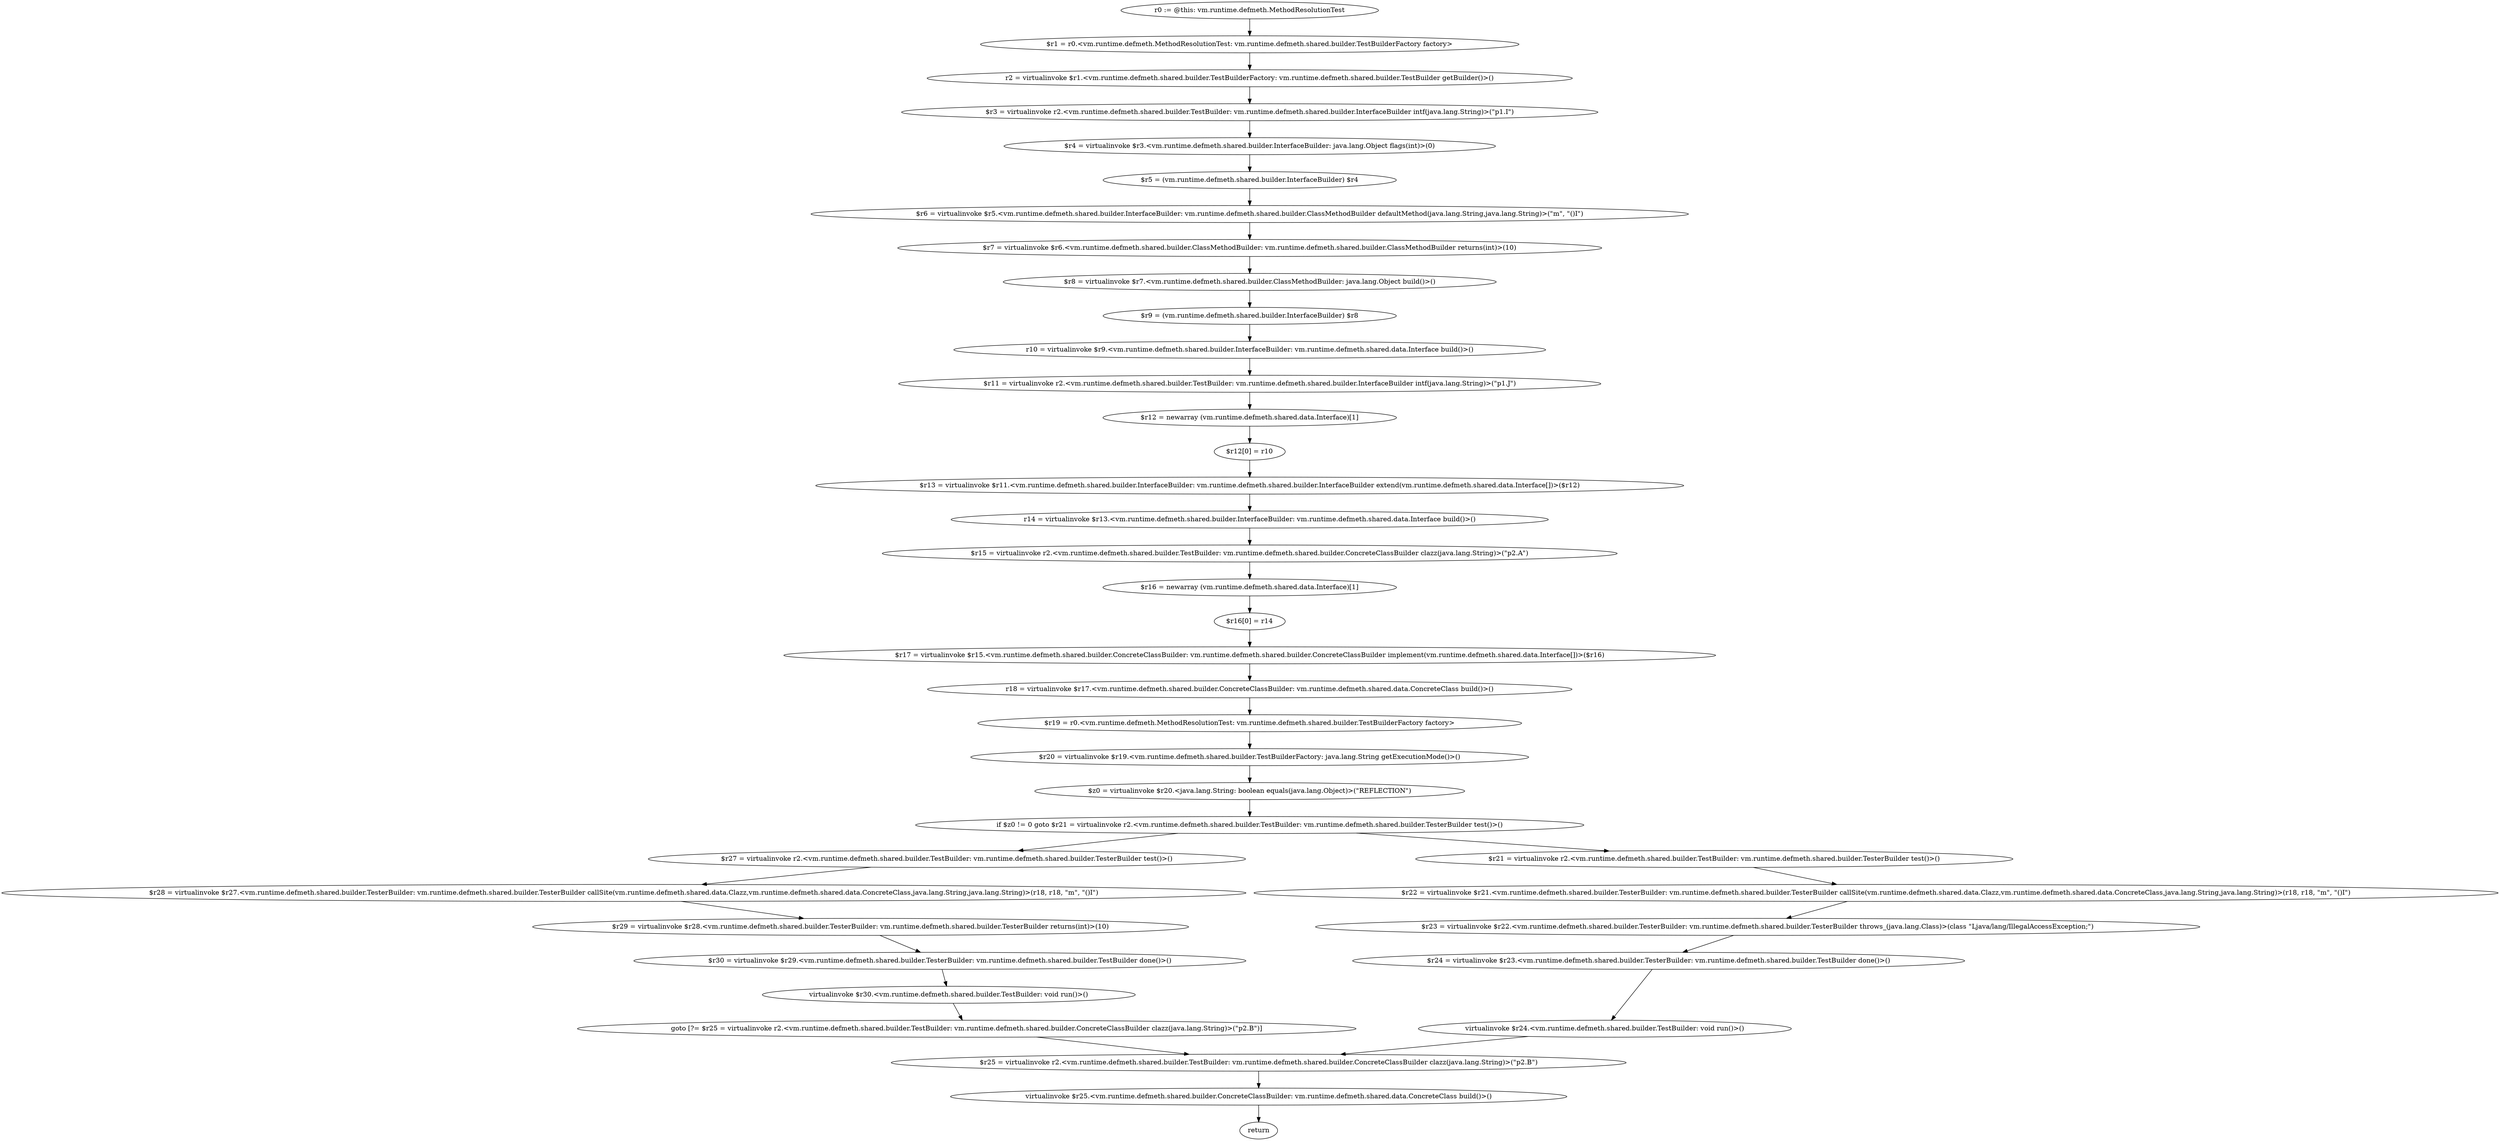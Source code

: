 digraph "unitGraph" {
    "r0 := @this: vm.runtime.defmeth.MethodResolutionTest"
    "$r1 = r0.<vm.runtime.defmeth.MethodResolutionTest: vm.runtime.defmeth.shared.builder.TestBuilderFactory factory>"
    "r2 = virtualinvoke $r1.<vm.runtime.defmeth.shared.builder.TestBuilderFactory: vm.runtime.defmeth.shared.builder.TestBuilder getBuilder()>()"
    "$r3 = virtualinvoke r2.<vm.runtime.defmeth.shared.builder.TestBuilder: vm.runtime.defmeth.shared.builder.InterfaceBuilder intf(java.lang.String)>(\"p1.I\")"
    "$r4 = virtualinvoke $r3.<vm.runtime.defmeth.shared.builder.InterfaceBuilder: java.lang.Object flags(int)>(0)"
    "$r5 = (vm.runtime.defmeth.shared.builder.InterfaceBuilder) $r4"
    "$r6 = virtualinvoke $r5.<vm.runtime.defmeth.shared.builder.InterfaceBuilder: vm.runtime.defmeth.shared.builder.ClassMethodBuilder defaultMethod(java.lang.String,java.lang.String)>(\"m\", \"()I\")"
    "$r7 = virtualinvoke $r6.<vm.runtime.defmeth.shared.builder.ClassMethodBuilder: vm.runtime.defmeth.shared.builder.ClassMethodBuilder returns(int)>(10)"
    "$r8 = virtualinvoke $r7.<vm.runtime.defmeth.shared.builder.ClassMethodBuilder: java.lang.Object build()>()"
    "$r9 = (vm.runtime.defmeth.shared.builder.InterfaceBuilder) $r8"
    "r10 = virtualinvoke $r9.<vm.runtime.defmeth.shared.builder.InterfaceBuilder: vm.runtime.defmeth.shared.data.Interface build()>()"
    "$r11 = virtualinvoke r2.<vm.runtime.defmeth.shared.builder.TestBuilder: vm.runtime.defmeth.shared.builder.InterfaceBuilder intf(java.lang.String)>(\"p1.J\")"
    "$r12 = newarray (vm.runtime.defmeth.shared.data.Interface)[1]"
    "$r12[0] = r10"
    "$r13 = virtualinvoke $r11.<vm.runtime.defmeth.shared.builder.InterfaceBuilder: vm.runtime.defmeth.shared.builder.InterfaceBuilder extend(vm.runtime.defmeth.shared.data.Interface[])>($r12)"
    "r14 = virtualinvoke $r13.<vm.runtime.defmeth.shared.builder.InterfaceBuilder: vm.runtime.defmeth.shared.data.Interface build()>()"
    "$r15 = virtualinvoke r2.<vm.runtime.defmeth.shared.builder.TestBuilder: vm.runtime.defmeth.shared.builder.ConcreteClassBuilder clazz(java.lang.String)>(\"p2.A\")"
    "$r16 = newarray (vm.runtime.defmeth.shared.data.Interface)[1]"
    "$r16[0] = r14"
    "$r17 = virtualinvoke $r15.<vm.runtime.defmeth.shared.builder.ConcreteClassBuilder: vm.runtime.defmeth.shared.builder.ConcreteClassBuilder implement(vm.runtime.defmeth.shared.data.Interface[])>($r16)"
    "r18 = virtualinvoke $r17.<vm.runtime.defmeth.shared.builder.ConcreteClassBuilder: vm.runtime.defmeth.shared.data.ConcreteClass build()>()"
    "$r19 = r0.<vm.runtime.defmeth.MethodResolutionTest: vm.runtime.defmeth.shared.builder.TestBuilderFactory factory>"
    "$r20 = virtualinvoke $r19.<vm.runtime.defmeth.shared.builder.TestBuilderFactory: java.lang.String getExecutionMode()>()"
    "$z0 = virtualinvoke $r20.<java.lang.String: boolean equals(java.lang.Object)>(\"REFLECTION\")"
    "if $z0 != 0 goto $r21 = virtualinvoke r2.<vm.runtime.defmeth.shared.builder.TestBuilder: vm.runtime.defmeth.shared.builder.TesterBuilder test()>()"
    "$r27 = virtualinvoke r2.<vm.runtime.defmeth.shared.builder.TestBuilder: vm.runtime.defmeth.shared.builder.TesterBuilder test()>()"
    "$r28 = virtualinvoke $r27.<vm.runtime.defmeth.shared.builder.TesterBuilder: vm.runtime.defmeth.shared.builder.TesterBuilder callSite(vm.runtime.defmeth.shared.data.Clazz,vm.runtime.defmeth.shared.data.ConcreteClass,java.lang.String,java.lang.String)>(r18, r18, \"m\", \"()I\")"
    "$r29 = virtualinvoke $r28.<vm.runtime.defmeth.shared.builder.TesterBuilder: vm.runtime.defmeth.shared.builder.TesterBuilder returns(int)>(10)"
    "$r30 = virtualinvoke $r29.<vm.runtime.defmeth.shared.builder.TesterBuilder: vm.runtime.defmeth.shared.builder.TestBuilder done()>()"
    "virtualinvoke $r30.<vm.runtime.defmeth.shared.builder.TestBuilder: void run()>()"
    "goto [?= $r25 = virtualinvoke r2.<vm.runtime.defmeth.shared.builder.TestBuilder: vm.runtime.defmeth.shared.builder.ConcreteClassBuilder clazz(java.lang.String)>(\"p2.B\")]"
    "$r21 = virtualinvoke r2.<vm.runtime.defmeth.shared.builder.TestBuilder: vm.runtime.defmeth.shared.builder.TesterBuilder test()>()"
    "$r22 = virtualinvoke $r21.<vm.runtime.defmeth.shared.builder.TesterBuilder: vm.runtime.defmeth.shared.builder.TesterBuilder callSite(vm.runtime.defmeth.shared.data.Clazz,vm.runtime.defmeth.shared.data.ConcreteClass,java.lang.String,java.lang.String)>(r18, r18, \"m\", \"()I\")"
    "$r23 = virtualinvoke $r22.<vm.runtime.defmeth.shared.builder.TesterBuilder: vm.runtime.defmeth.shared.builder.TesterBuilder throws_(java.lang.Class)>(class \"Ljava/lang/IllegalAccessException;\")"
    "$r24 = virtualinvoke $r23.<vm.runtime.defmeth.shared.builder.TesterBuilder: vm.runtime.defmeth.shared.builder.TestBuilder done()>()"
    "virtualinvoke $r24.<vm.runtime.defmeth.shared.builder.TestBuilder: void run()>()"
    "$r25 = virtualinvoke r2.<vm.runtime.defmeth.shared.builder.TestBuilder: vm.runtime.defmeth.shared.builder.ConcreteClassBuilder clazz(java.lang.String)>(\"p2.B\")"
    "virtualinvoke $r25.<vm.runtime.defmeth.shared.builder.ConcreteClassBuilder: vm.runtime.defmeth.shared.data.ConcreteClass build()>()"
    "return"
    "r0 := @this: vm.runtime.defmeth.MethodResolutionTest"->"$r1 = r0.<vm.runtime.defmeth.MethodResolutionTest: vm.runtime.defmeth.shared.builder.TestBuilderFactory factory>";
    "$r1 = r0.<vm.runtime.defmeth.MethodResolutionTest: vm.runtime.defmeth.shared.builder.TestBuilderFactory factory>"->"r2 = virtualinvoke $r1.<vm.runtime.defmeth.shared.builder.TestBuilderFactory: vm.runtime.defmeth.shared.builder.TestBuilder getBuilder()>()";
    "r2 = virtualinvoke $r1.<vm.runtime.defmeth.shared.builder.TestBuilderFactory: vm.runtime.defmeth.shared.builder.TestBuilder getBuilder()>()"->"$r3 = virtualinvoke r2.<vm.runtime.defmeth.shared.builder.TestBuilder: vm.runtime.defmeth.shared.builder.InterfaceBuilder intf(java.lang.String)>(\"p1.I\")";
    "$r3 = virtualinvoke r2.<vm.runtime.defmeth.shared.builder.TestBuilder: vm.runtime.defmeth.shared.builder.InterfaceBuilder intf(java.lang.String)>(\"p1.I\")"->"$r4 = virtualinvoke $r3.<vm.runtime.defmeth.shared.builder.InterfaceBuilder: java.lang.Object flags(int)>(0)";
    "$r4 = virtualinvoke $r3.<vm.runtime.defmeth.shared.builder.InterfaceBuilder: java.lang.Object flags(int)>(0)"->"$r5 = (vm.runtime.defmeth.shared.builder.InterfaceBuilder) $r4";
    "$r5 = (vm.runtime.defmeth.shared.builder.InterfaceBuilder) $r4"->"$r6 = virtualinvoke $r5.<vm.runtime.defmeth.shared.builder.InterfaceBuilder: vm.runtime.defmeth.shared.builder.ClassMethodBuilder defaultMethod(java.lang.String,java.lang.String)>(\"m\", \"()I\")";
    "$r6 = virtualinvoke $r5.<vm.runtime.defmeth.shared.builder.InterfaceBuilder: vm.runtime.defmeth.shared.builder.ClassMethodBuilder defaultMethod(java.lang.String,java.lang.String)>(\"m\", \"()I\")"->"$r7 = virtualinvoke $r6.<vm.runtime.defmeth.shared.builder.ClassMethodBuilder: vm.runtime.defmeth.shared.builder.ClassMethodBuilder returns(int)>(10)";
    "$r7 = virtualinvoke $r6.<vm.runtime.defmeth.shared.builder.ClassMethodBuilder: vm.runtime.defmeth.shared.builder.ClassMethodBuilder returns(int)>(10)"->"$r8 = virtualinvoke $r7.<vm.runtime.defmeth.shared.builder.ClassMethodBuilder: java.lang.Object build()>()";
    "$r8 = virtualinvoke $r7.<vm.runtime.defmeth.shared.builder.ClassMethodBuilder: java.lang.Object build()>()"->"$r9 = (vm.runtime.defmeth.shared.builder.InterfaceBuilder) $r8";
    "$r9 = (vm.runtime.defmeth.shared.builder.InterfaceBuilder) $r8"->"r10 = virtualinvoke $r9.<vm.runtime.defmeth.shared.builder.InterfaceBuilder: vm.runtime.defmeth.shared.data.Interface build()>()";
    "r10 = virtualinvoke $r9.<vm.runtime.defmeth.shared.builder.InterfaceBuilder: vm.runtime.defmeth.shared.data.Interface build()>()"->"$r11 = virtualinvoke r2.<vm.runtime.defmeth.shared.builder.TestBuilder: vm.runtime.defmeth.shared.builder.InterfaceBuilder intf(java.lang.String)>(\"p1.J\")";
    "$r11 = virtualinvoke r2.<vm.runtime.defmeth.shared.builder.TestBuilder: vm.runtime.defmeth.shared.builder.InterfaceBuilder intf(java.lang.String)>(\"p1.J\")"->"$r12 = newarray (vm.runtime.defmeth.shared.data.Interface)[1]";
    "$r12 = newarray (vm.runtime.defmeth.shared.data.Interface)[1]"->"$r12[0] = r10";
    "$r12[0] = r10"->"$r13 = virtualinvoke $r11.<vm.runtime.defmeth.shared.builder.InterfaceBuilder: vm.runtime.defmeth.shared.builder.InterfaceBuilder extend(vm.runtime.defmeth.shared.data.Interface[])>($r12)";
    "$r13 = virtualinvoke $r11.<vm.runtime.defmeth.shared.builder.InterfaceBuilder: vm.runtime.defmeth.shared.builder.InterfaceBuilder extend(vm.runtime.defmeth.shared.data.Interface[])>($r12)"->"r14 = virtualinvoke $r13.<vm.runtime.defmeth.shared.builder.InterfaceBuilder: vm.runtime.defmeth.shared.data.Interface build()>()";
    "r14 = virtualinvoke $r13.<vm.runtime.defmeth.shared.builder.InterfaceBuilder: vm.runtime.defmeth.shared.data.Interface build()>()"->"$r15 = virtualinvoke r2.<vm.runtime.defmeth.shared.builder.TestBuilder: vm.runtime.defmeth.shared.builder.ConcreteClassBuilder clazz(java.lang.String)>(\"p2.A\")";
    "$r15 = virtualinvoke r2.<vm.runtime.defmeth.shared.builder.TestBuilder: vm.runtime.defmeth.shared.builder.ConcreteClassBuilder clazz(java.lang.String)>(\"p2.A\")"->"$r16 = newarray (vm.runtime.defmeth.shared.data.Interface)[1]";
    "$r16 = newarray (vm.runtime.defmeth.shared.data.Interface)[1]"->"$r16[0] = r14";
    "$r16[0] = r14"->"$r17 = virtualinvoke $r15.<vm.runtime.defmeth.shared.builder.ConcreteClassBuilder: vm.runtime.defmeth.shared.builder.ConcreteClassBuilder implement(vm.runtime.defmeth.shared.data.Interface[])>($r16)";
    "$r17 = virtualinvoke $r15.<vm.runtime.defmeth.shared.builder.ConcreteClassBuilder: vm.runtime.defmeth.shared.builder.ConcreteClassBuilder implement(vm.runtime.defmeth.shared.data.Interface[])>($r16)"->"r18 = virtualinvoke $r17.<vm.runtime.defmeth.shared.builder.ConcreteClassBuilder: vm.runtime.defmeth.shared.data.ConcreteClass build()>()";
    "r18 = virtualinvoke $r17.<vm.runtime.defmeth.shared.builder.ConcreteClassBuilder: vm.runtime.defmeth.shared.data.ConcreteClass build()>()"->"$r19 = r0.<vm.runtime.defmeth.MethodResolutionTest: vm.runtime.defmeth.shared.builder.TestBuilderFactory factory>";
    "$r19 = r0.<vm.runtime.defmeth.MethodResolutionTest: vm.runtime.defmeth.shared.builder.TestBuilderFactory factory>"->"$r20 = virtualinvoke $r19.<vm.runtime.defmeth.shared.builder.TestBuilderFactory: java.lang.String getExecutionMode()>()";
    "$r20 = virtualinvoke $r19.<vm.runtime.defmeth.shared.builder.TestBuilderFactory: java.lang.String getExecutionMode()>()"->"$z0 = virtualinvoke $r20.<java.lang.String: boolean equals(java.lang.Object)>(\"REFLECTION\")";
    "$z0 = virtualinvoke $r20.<java.lang.String: boolean equals(java.lang.Object)>(\"REFLECTION\")"->"if $z0 != 0 goto $r21 = virtualinvoke r2.<vm.runtime.defmeth.shared.builder.TestBuilder: vm.runtime.defmeth.shared.builder.TesterBuilder test()>()";
    "if $z0 != 0 goto $r21 = virtualinvoke r2.<vm.runtime.defmeth.shared.builder.TestBuilder: vm.runtime.defmeth.shared.builder.TesterBuilder test()>()"->"$r27 = virtualinvoke r2.<vm.runtime.defmeth.shared.builder.TestBuilder: vm.runtime.defmeth.shared.builder.TesterBuilder test()>()";
    "if $z0 != 0 goto $r21 = virtualinvoke r2.<vm.runtime.defmeth.shared.builder.TestBuilder: vm.runtime.defmeth.shared.builder.TesterBuilder test()>()"->"$r21 = virtualinvoke r2.<vm.runtime.defmeth.shared.builder.TestBuilder: vm.runtime.defmeth.shared.builder.TesterBuilder test()>()";
    "$r27 = virtualinvoke r2.<vm.runtime.defmeth.shared.builder.TestBuilder: vm.runtime.defmeth.shared.builder.TesterBuilder test()>()"->"$r28 = virtualinvoke $r27.<vm.runtime.defmeth.shared.builder.TesterBuilder: vm.runtime.defmeth.shared.builder.TesterBuilder callSite(vm.runtime.defmeth.shared.data.Clazz,vm.runtime.defmeth.shared.data.ConcreteClass,java.lang.String,java.lang.String)>(r18, r18, \"m\", \"()I\")";
    "$r28 = virtualinvoke $r27.<vm.runtime.defmeth.shared.builder.TesterBuilder: vm.runtime.defmeth.shared.builder.TesterBuilder callSite(vm.runtime.defmeth.shared.data.Clazz,vm.runtime.defmeth.shared.data.ConcreteClass,java.lang.String,java.lang.String)>(r18, r18, \"m\", \"()I\")"->"$r29 = virtualinvoke $r28.<vm.runtime.defmeth.shared.builder.TesterBuilder: vm.runtime.defmeth.shared.builder.TesterBuilder returns(int)>(10)";
    "$r29 = virtualinvoke $r28.<vm.runtime.defmeth.shared.builder.TesterBuilder: vm.runtime.defmeth.shared.builder.TesterBuilder returns(int)>(10)"->"$r30 = virtualinvoke $r29.<vm.runtime.defmeth.shared.builder.TesterBuilder: vm.runtime.defmeth.shared.builder.TestBuilder done()>()";
    "$r30 = virtualinvoke $r29.<vm.runtime.defmeth.shared.builder.TesterBuilder: vm.runtime.defmeth.shared.builder.TestBuilder done()>()"->"virtualinvoke $r30.<vm.runtime.defmeth.shared.builder.TestBuilder: void run()>()";
    "virtualinvoke $r30.<vm.runtime.defmeth.shared.builder.TestBuilder: void run()>()"->"goto [?= $r25 = virtualinvoke r2.<vm.runtime.defmeth.shared.builder.TestBuilder: vm.runtime.defmeth.shared.builder.ConcreteClassBuilder clazz(java.lang.String)>(\"p2.B\")]";
    "goto [?= $r25 = virtualinvoke r2.<vm.runtime.defmeth.shared.builder.TestBuilder: vm.runtime.defmeth.shared.builder.ConcreteClassBuilder clazz(java.lang.String)>(\"p2.B\")]"->"$r25 = virtualinvoke r2.<vm.runtime.defmeth.shared.builder.TestBuilder: vm.runtime.defmeth.shared.builder.ConcreteClassBuilder clazz(java.lang.String)>(\"p2.B\")";
    "$r21 = virtualinvoke r2.<vm.runtime.defmeth.shared.builder.TestBuilder: vm.runtime.defmeth.shared.builder.TesterBuilder test()>()"->"$r22 = virtualinvoke $r21.<vm.runtime.defmeth.shared.builder.TesterBuilder: vm.runtime.defmeth.shared.builder.TesterBuilder callSite(vm.runtime.defmeth.shared.data.Clazz,vm.runtime.defmeth.shared.data.ConcreteClass,java.lang.String,java.lang.String)>(r18, r18, \"m\", \"()I\")";
    "$r22 = virtualinvoke $r21.<vm.runtime.defmeth.shared.builder.TesterBuilder: vm.runtime.defmeth.shared.builder.TesterBuilder callSite(vm.runtime.defmeth.shared.data.Clazz,vm.runtime.defmeth.shared.data.ConcreteClass,java.lang.String,java.lang.String)>(r18, r18, \"m\", \"()I\")"->"$r23 = virtualinvoke $r22.<vm.runtime.defmeth.shared.builder.TesterBuilder: vm.runtime.defmeth.shared.builder.TesterBuilder throws_(java.lang.Class)>(class \"Ljava/lang/IllegalAccessException;\")";
    "$r23 = virtualinvoke $r22.<vm.runtime.defmeth.shared.builder.TesterBuilder: vm.runtime.defmeth.shared.builder.TesterBuilder throws_(java.lang.Class)>(class \"Ljava/lang/IllegalAccessException;\")"->"$r24 = virtualinvoke $r23.<vm.runtime.defmeth.shared.builder.TesterBuilder: vm.runtime.defmeth.shared.builder.TestBuilder done()>()";
    "$r24 = virtualinvoke $r23.<vm.runtime.defmeth.shared.builder.TesterBuilder: vm.runtime.defmeth.shared.builder.TestBuilder done()>()"->"virtualinvoke $r24.<vm.runtime.defmeth.shared.builder.TestBuilder: void run()>()";
    "virtualinvoke $r24.<vm.runtime.defmeth.shared.builder.TestBuilder: void run()>()"->"$r25 = virtualinvoke r2.<vm.runtime.defmeth.shared.builder.TestBuilder: vm.runtime.defmeth.shared.builder.ConcreteClassBuilder clazz(java.lang.String)>(\"p2.B\")";
    "$r25 = virtualinvoke r2.<vm.runtime.defmeth.shared.builder.TestBuilder: vm.runtime.defmeth.shared.builder.ConcreteClassBuilder clazz(java.lang.String)>(\"p2.B\")"->"virtualinvoke $r25.<vm.runtime.defmeth.shared.builder.ConcreteClassBuilder: vm.runtime.defmeth.shared.data.ConcreteClass build()>()";
    "virtualinvoke $r25.<vm.runtime.defmeth.shared.builder.ConcreteClassBuilder: vm.runtime.defmeth.shared.data.ConcreteClass build()>()"->"return";
}
